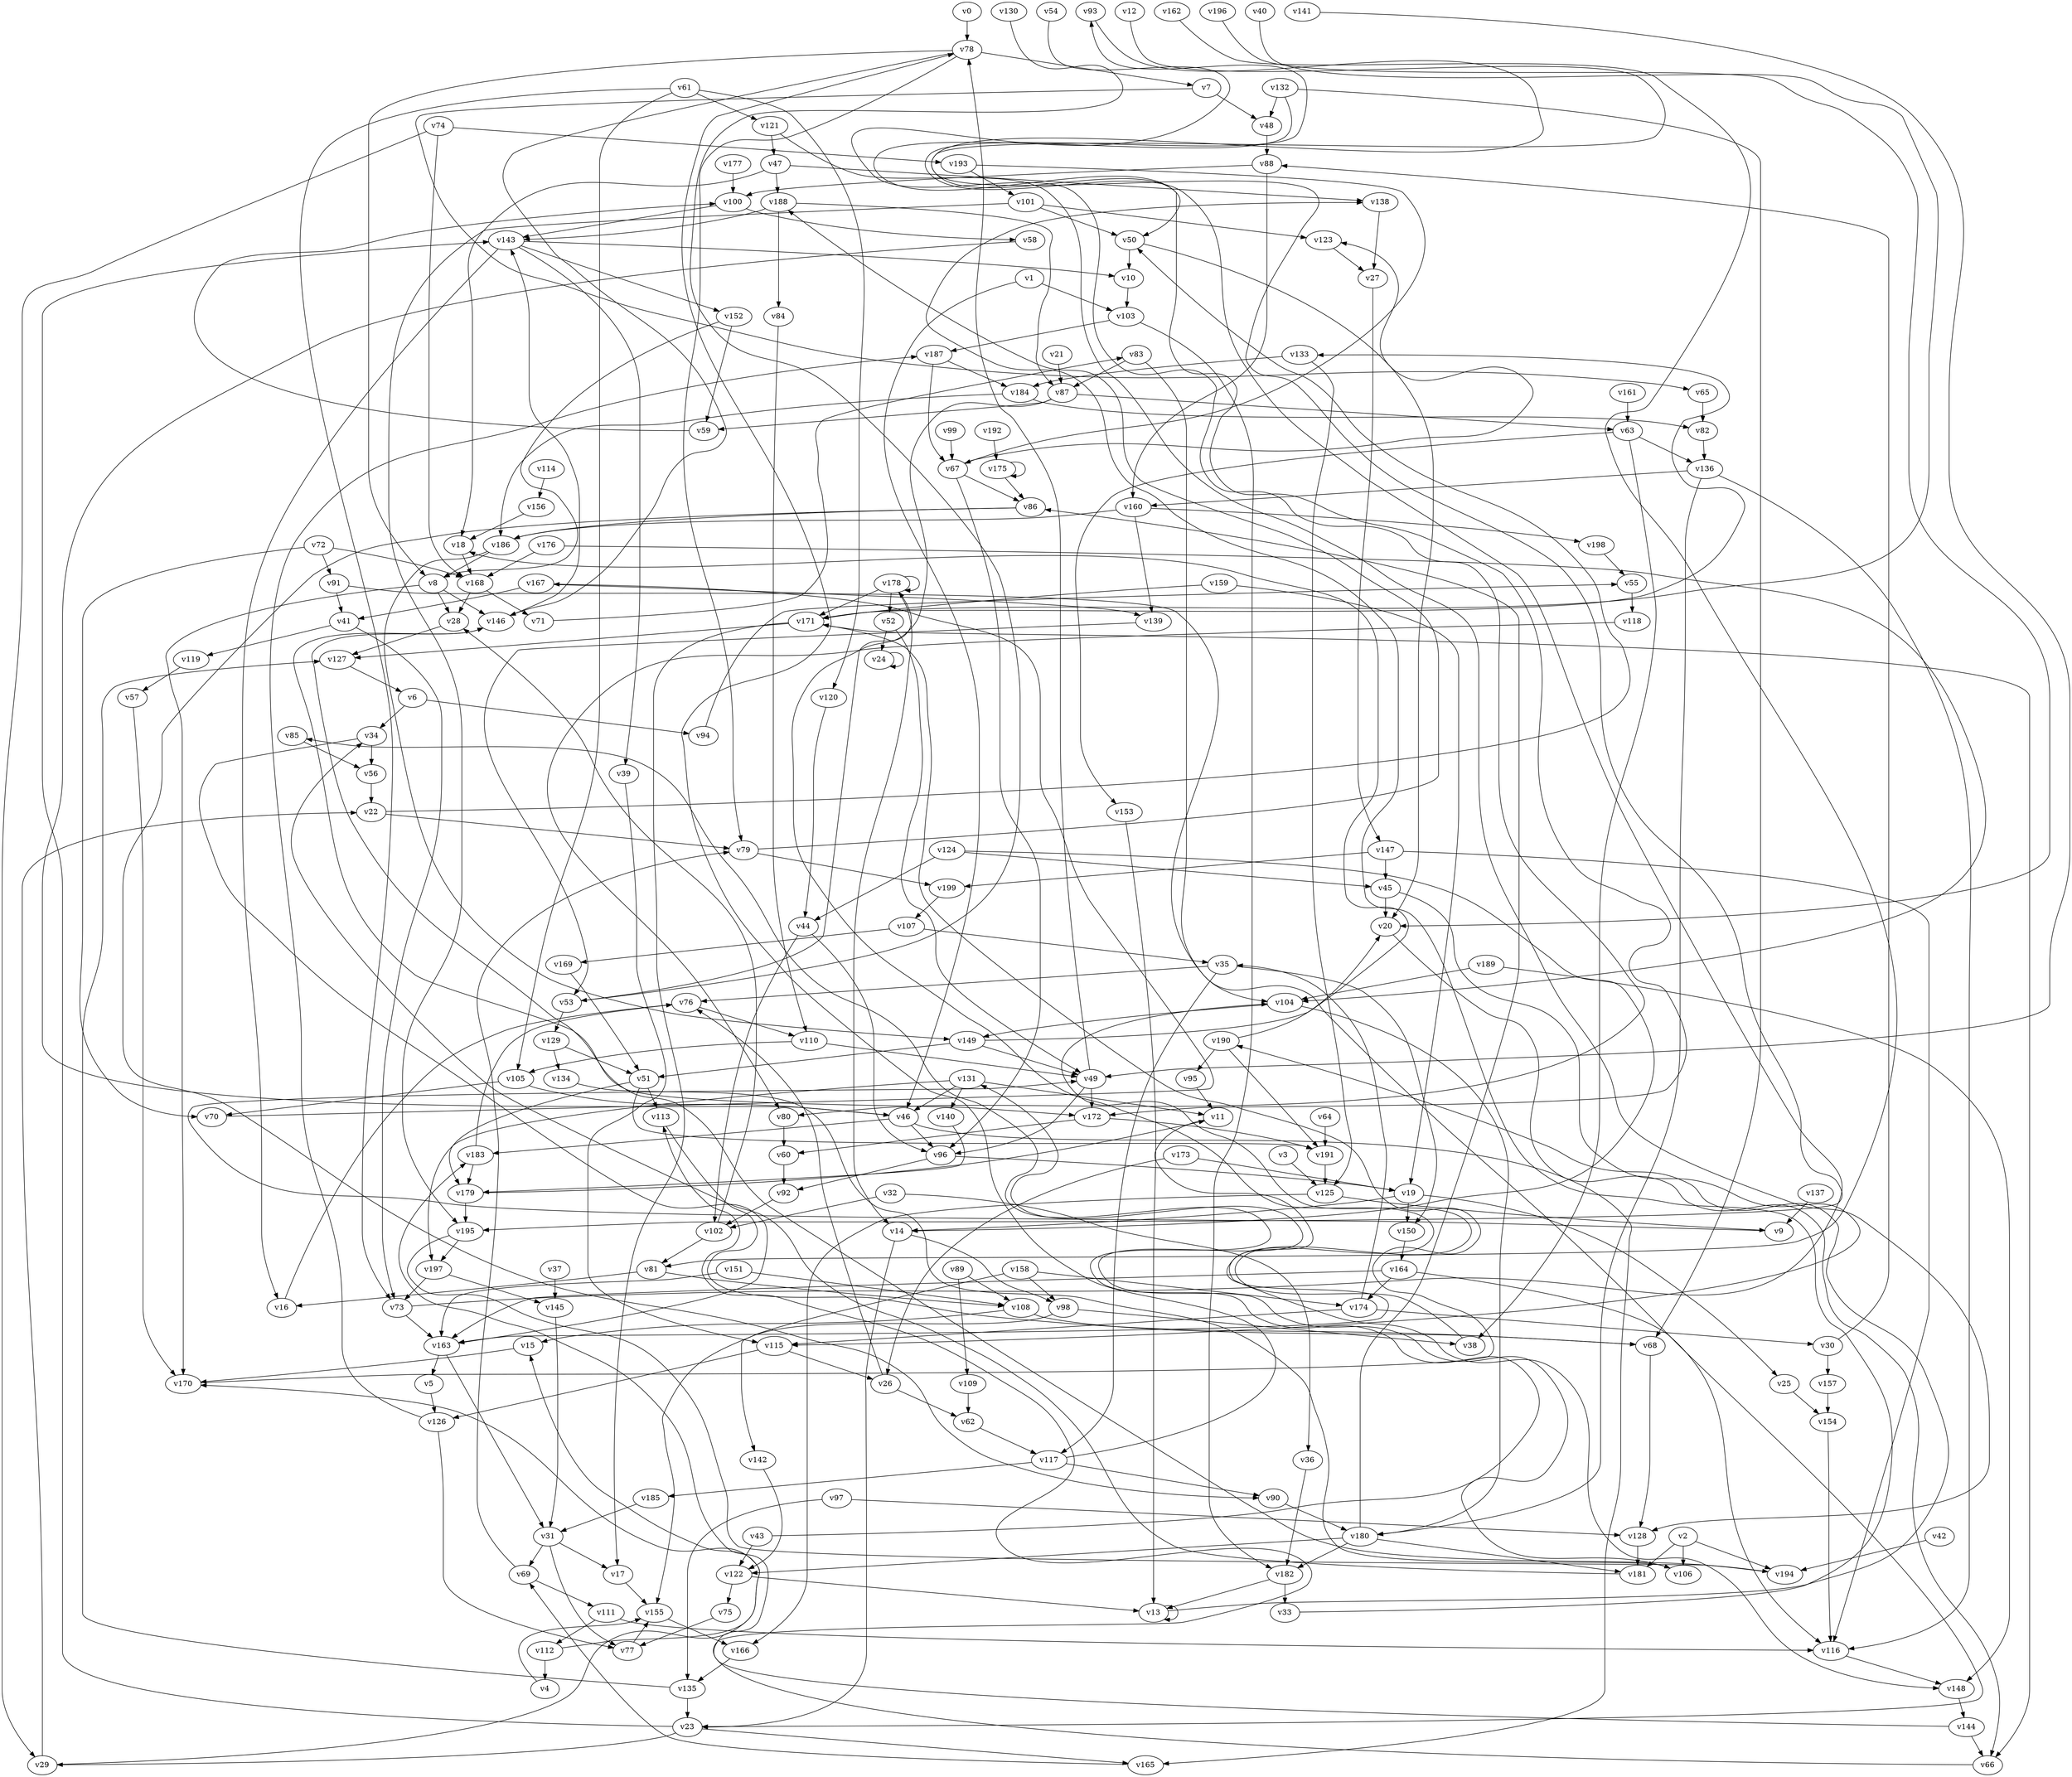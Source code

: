 // Benchmark game 292 - 200 vertices
// time_bound: 22
// targets: v50
digraph G {
    v0 [name="v0", player=1];
    v1 [name="v1", player=1];
    v2 [name="v2", player=0];
    v3 [name="v3", player=1];
    v4 [name="v4", player=1];
    v5 [name="v5", player=0];
    v6 [name="v6", player=1];
    v7 [name="v7", player=1];
    v8 [name="v8", player=1];
    v9 [name="v9", player=1];
    v10 [name="v10", player=0];
    v11 [name="v11", player=0];
    v12 [name="v12", player=1];
    v13 [name="v13", player=0];
    v14 [name="v14", player=1];
    v15 [name="v15", player=0];
    v16 [name="v16", player=0];
    v17 [name="v17", player=0];
    v18 [name="v18", player=0];
    v19 [name="v19", player=0];
    v20 [name="v20", player=1];
    v21 [name="v21", player=0];
    v22 [name="v22", player=1];
    v23 [name="v23", player=1];
    v24 [name="v24", player=1];
    v25 [name="v25", player=1];
    v26 [name="v26", player=0];
    v27 [name="v27", player=0];
    v28 [name="v28", player=1];
    v29 [name="v29", player=1];
    v30 [name="v30", player=0];
    v31 [name="v31", player=1];
    v32 [name="v32", player=1];
    v33 [name="v33", player=0];
    v34 [name="v34", player=1];
    v35 [name="v35", player=0];
    v36 [name="v36", player=0];
    v37 [name="v37", player=0];
    v38 [name="v38", player=1];
    v39 [name="v39", player=1];
    v40 [name="v40", player=0];
    v41 [name="v41", player=0];
    v42 [name="v42", player=0];
    v43 [name="v43", player=0];
    v44 [name="v44", player=0];
    v45 [name="v45", player=0];
    v46 [name="v46", player=0];
    v47 [name="v47", player=0];
    v48 [name="v48", player=1];
    v49 [name="v49", player=0];
    v50 [name="v50", player=0, target=1];
    v51 [name="v51", player=0];
    v52 [name="v52", player=1];
    v53 [name="v53", player=0];
    v54 [name="v54", player=0];
    v55 [name="v55", player=1];
    v56 [name="v56", player=1];
    v57 [name="v57", player=1];
    v58 [name="v58", player=0];
    v59 [name="v59", player=0];
    v60 [name="v60", player=1];
    v61 [name="v61", player=0];
    v62 [name="v62", player=0];
    v63 [name="v63", player=0];
    v64 [name="v64", player=0];
    v65 [name="v65", player=0];
    v66 [name="v66", player=1];
    v67 [name="v67", player=1];
    v68 [name="v68", player=0];
    v69 [name="v69", player=0];
    v70 [name="v70", player=0];
    v71 [name="v71", player=1];
    v72 [name="v72", player=0];
    v73 [name="v73", player=1];
    v74 [name="v74", player=0];
    v75 [name="v75", player=0];
    v76 [name="v76", player=0];
    v77 [name="v77", player=1];
    v78 [name="v78", player=0];
    v79 [name="v79", player=0];
    v80 [name="v80", player=1];
    v81 [name="v81", player=1];
    v82 [name="v82", player=0];
    v83 [name="v83", player=1];
    v84 [name="v84", player=1];
    v85 [name="v85", player=0];
    v86 [name="v86", player=1];
    v87 [name="v87", player=1];
    v88 [name="v88", player=0];
    v89 [name="v89", player=1];
    v90 [name="v90", player=0];
    v91 [name="v91", player=1];
    v92 [name="v92", player=1];
    v93 [name="v93", player=1];
    v94 [name="v94", player=0];
    v95 [name="v95", player=1];
    v96 [name="v96", player=1];
    v97 [name="v97", player=1];
    v98 [name="v98", player=1];
    v99 [name="v99", player=0];
    v100 [name="v100", player=0];
    v101 [name="v101", player=1];
    v102 [name="v102", player=0];
    v103 [name="v103", player=1];
    v104 [name="v104", player=0];
    v105 [name="v105", player=0];
    v106 [name="v106", player=0];
    v107 [name="v107", player=1];
    v108 [name="v108", player=0];
    v109 [name="v109", player=0];
    v110 [name="v110", player=0];
    v111 [name="v111", player=0];
    v112 [name="v112", player=1];
    v113 [name="v113", player=0];
    v114 [name="v114", player=1];
    v115 [name="v115", player=1];
    v116 [name="v116", player=0];
    v117 [name="v117", player=0];
    v118 [name="v118", player=1];
    v119 [name="v119", player=0];
    v120 [name="v120", player=1];
    v121 [name="v121", player=0];
    v122 [name="v122", player=1];
    v123 [name="v123", player=1];
    v124 [name="v124", player=0];
    v125 [name="v125", player=1];
    v126 [name="v126", player=0];
    v127 [name="v127", player=0];
    v128 [name="v128", player=0];
    v129 [name="v129", player=1];
    v130 [name="v130", player=1];
    v131 [name="v131", player=1];
    v132 [name="v132", player=0];
    v133 [name="v133", player=0];
    v134 [name="v134", player=0];
    v135 [name="v135", player=0];
    v136 [name="v136", player=0];
    v137 [name="v137", player=1];
    v138 [name="v138", player=0];
    v139 [name="v139", player=1];
    v140 [name="v140", player=0];
    v141 [name="v141", player=0];
    v142 [name="v142", player=0];
    v143 [name="v143", player=0];
    v144 [name="v144", player=1];
    v145 [name="v145", player=0];
    v146 [name="v146", player=1];
    v147 [name="v147", player=1];
    v148 [name="v148", player=0];
    v149 [name="v149", player=1];
    v150 [name="v150", player=0];
    v151 [name="v151", player=0];
    v152 [name="v152", player=1];
    v153 [name="v153", player=1];
    v154 [name="v154", player=1];
    v155 [name="v155", player=1];
    v156 [name="v156", player=0];
    v157 [name="v157", player=0];
    v158 [name="v158", player=0];
    v159 [name="v159", player=0];
    v160 [name="v160", player=1];
    v161 [name="v161", player=0];
    v162 [name="v162", player=1];
    v163 [name="v163", player=0];
    v164 [name="v164", player=0];
    v165 [name="v165", player=1];
    v166 [name="v166", player=1];
    v167 [name="v167", player=1];
    v168 [name="v168", player=1];
    v169 [name="v169", player=0];
    v170 [name="v170", player=1];
    v171 [name="v171", player=0];
    v172 [name="v172", player=0];
    v173 [name="v173", player=1];
    v174 [name="v174", player=0];
    v175 [name="v175", player=0];
    v176 [name="v176", player=0];
    v177 [name="v177", player=0];
    v178 [name="v178", player=0];
    v179 [name="v179", player=0];
    v180 [name="v180", player=1];
    v181 [name="v181", player=1];
    v182 [name="v182", player=1];
    v183 [name="v183", player=0];
    v184 [name="v184", player=0];
    v185 [name="v185", player=0];
    v186 [name="v186", player=1];
    v187 [name="v187", player=1];
    v188 [name="v188", player=1];
    v189 [name="v189", player=0];
    v190 [name="v190", player=1];
    v191 [name="v191", player=1];
    v192 [name="v192", player=0];
    v193 [name="v193", player=1];
    v194 [name="v194", player=0];
    v195 [name="v195", player=0];
    v196 [name="v196", player=1];
    v197 [name="v197", player=1];
    v198 [name="v198", player=0];
    v199 [name="v199", player=1];

    v0 -> v78;
    v1 -> v103;
    v2 -> v106;
    v3 -> v125;
    v4 -> v155 [constraint="t >= 2"];
    v5 -> v126;
    v6 -> v34;
    v7 -> v65 [constraint="t mod 4 == 0"];
    v8 -> v28;
    v9 -> v49 [constraint="t mod 4 == 0"];
    v10 -> v103;
    v11 -> v148 [constraint="t >= 1"];
    v12 -> v50 [constraint="t >= 5"];
    v13 -> v190 [constraint="t >= 2"];
    v14 -> v98;
    v15 -> v170;
    v16 -> v76;
    v17 -> v155;
    v18 -> v168;
    v19 -> v25;
    v20 -> v66 [constraint="t mod 4 == 0"];
    v21 -> v87;
    v22 -> v50 [constraint="t < 12"];
    v23 -> v143;
    v24 -> v24;
    v25 -> v154;
    v26 -> v62;
    v27 -> v147;
    v28 -> v127;
    v29 -> v170 [constraint="t >= 5"];
    v30 -> v157;
    v31 -> v69;
    v32 -> v36;
    v33 -> v138 [constraint="t >= 1"];
    v34 -> v163 [constraint="t >= 2"];
    v35 -> v76;
    v36 -> v182;
    v37 -> v145;
    v38 -> v104 [constraint="t < 15"];
    v39 -> v115;
    v40 -> v171 [constraint="t >= 3"];
    v41 -> v119;
    v42 -> v194;
    v43 -> v85 [constraint="t < 14"];
    v44 -> v102;
    v45 -> v115 [constraint="t < 11"];
    v46 -> v165;
    v47 -> v18;
    v48 -> v88;
    v49 -> v172;
    v50 -> v20;
    v51 -> v191 [constraint="t >= 5"];
    v52 -> v49 [constraint="t >= 3"];
    v53 -> v178 [constraint="t >= 3"];
    v54 -> v80 [constraint="t < 5"];
    v55 -> v118;
    v56 -> v22;
    v57 -> v170;
    v58 -> v46 [constraint="t mod 4 == 2"];
    v59 -> v100 [constraint="t >= 5"];
    v60 -> v92;
    v61 -> v73;
    v62 -> v117;
    v63 -> v136;
    v64 -> v191;
    v65 -> v82;
    v66 -> v113 [constraint="t >= 3"];
    v67 -> v123 [constraint="t mod 3 == 0"];
    v68 -> v128;
    v69 -> v79;
    v70 -> v167 [constraint="t mod 3 == 2"];
    v71 -> v83 [constraint="t >= 5"];
    v72 -> v91;
    v73 -> v93 [constraint="t mod 3 == 2"];
    v74 -> v193;
    v75 -> v77;
    v76 -> v110;
    v77 -> v155 [constraint="t >= 2"];
    v78 -> v146 [constraint="t >= 3"];
    v79 -> v188 [constraint="t >= 3"];
    v80 -> v60;
    v81 -> v108;
    v82 -> v136;
    v83 -> v104;
    v84 -> v110;
    v85 -> v56;
    v86 -> v90 [constraint="t < 5"];
    v87 -> v163 [constraint="t mod 2 == 0"];
    v88 -> v100;
    v89 -> v108;
    v90 -> v180;
    v91 -> v23 [constraint="t >= 2"];
    v92 -> v102;
    v93 -> v195 [constraint="t >= 2"];
    v94 -> v55 [constraint="t >= 3"];
    v95 -> v11;
    v96 -> v92;
    v97 -> v128;
    v98 -> v155;
    v99 -> v67;
    v100 -> v58;
    v101 -> v50;
    v102 -> v28;
    v103 -> v182;
    v104 -> v180;
    v105 -> v70;
    v106 -> v131 [constraint="t >= 1"];
    v107 -> v169;
    v108 -> v15;
    v109 -> v62;
    v110 -> v105;
    v111 -> v116;
    v112 -> v15 [constraint="t < 8"];
    v113 -> v68 [constraint="t >= 2"];
    v114 -> v156;
    v115 -> v26;
    v116 -> v148;
    v117 -> v78 [constraint="t < 5"];
    v118 -> v80 [constraint="t mod 4 == 0"];
    v119 -> v57;
    v120 -> v44;
    v121 -> v128 [constraint="t >= 4"];
    v122 -> v13;
    v123 -> v27;
    v124 -> v14 [constraint="t mod 5 == 4"];
    v125 -> v166;
    v126 -> v77;
    v127 -> v6;
    v128 -> v181;
    v129 -> v51;
    v130 -> v53 [constraint="t < 6"];
    v131 -> v11;
    v132 -> v172 [constraint="t < 11"];
    v133 -> v184;
    v134 -> v106 [constraint="t < 6"];
    v135 -> v127;
    v136 -> v116;
    v137 -> v9;
    v138 -> v27;
    v139 -> v53 [constraint="t mod 5 == 0"];
    v140 -> v179 [constraint="t mod 3 == 0"];
    v141 -> v49 [constraint="t mod 4 == 2"];
    v142 -> v122;
    v143 -> v10;
    v144 -> v183 [constraint="t >= 5"];
    v145 -> v31;
    v146 -> v172 [constraint="t < 6"];
    v147 -> v116;
    v148 -> v144;
    v149 -> v18 [constraint="t mod 5 == 3"];
    v150 -> v164;
    v151 -> v163;
    v152 -> v8 [constraint="t mod 3 == 0"];
    v153 -> v13;
    v154 -> v116;
    v155 -> v166;
    v156 -> v18;
    v157 -> v154;
    v158 -> v98;
    v159 -> v171;
    v160 -> v139;
    v161 -> v63;
    v162 -> v81 [constraint="t mod 4 == 0"];
    v163 -> v31;
    v164 -> v163;
    v165 -> v69 [constraint="t mod 5 == 3"];
    v166 -> v135;
    v167 -> v41;
    v168 -> v71;
    v169 -> v51;
    v170 -> v171 [constraint="t >= 5"];
    v171 -> v133 [constraint="t < 14"];
    v172 -> v60;
    v173 -> v26;
    v174 -> v35;
    v175 -> v175 [constraint="t >= 1"];
    v176 -> v104 [constraint="t < 12"];
    v177 -> v100;
    v178 -> v52;
    v179 -> v11 [constraint="t mod 5 == 2"];
    v180 -> v122;
    v181 -> v34 [constraint="t mod 4 == 2"];
    v182 -> v13;
    v183 -> v179;
    v184 -> v82;
    v185 -> v31;
    v186 -> v149 [constraint="t mod 2 == 0"];
    v187 -> v67;
    v188 -> v143;
    v189 -> v148;
    v190 -> v20 [constraint="t < 5"];
    v191 -> v125;
    v192 -> v175;
    v193 -> v67 [constraint="t mod 4 == 2"];
    v194 -> v146 [constraint="t mod 3 == 0"];
    v195 -> v194 [constraint="t >= 2"];
    v196 -> v20 [constraint="t mod 5 == 2"];
    v197 -> v145;
    v198 -> v55;
    v199 -> v107;
    v184 -> v186;
    v190 -> v191;
    v91 -> v41;
    v149 -> v49;
    v197 -> v73;
    v43 -> v122;
    v78 -> v8;
    v168 -> v28;
    v144 -> v66;
    v46 -> v183;
    v1 -> v46;
    v46 -> v96;
    v89 -> v109;
    v131 -> v140;
    v132 -> v48;
    v131 -> v197;
    v188 -> v87;
    v103 -> v187;
    v72 -> v168;
    v8 -> v146;
    v159 -> v19;
    v49 -> v96;
    v171 -> v66;
    v47 -> v188;
    v111 -> v112;
    v88 -> v160;
    v78 -> v7;
    v67 -> v96;
    v98 -> v38;
    v19 -> v150;
    v2 -> v181;
    v188 -> v84;
    v143 -> v39;
    v135 -> v23;
    v180 -> v182;
    v47 -> v138;
    v158 -> v142;
    v104 -> v149;
    v8 -> v170;
    v2 -> v194;
    v74 -> v29;
    v164 -> v174;
    v44 -> v96;
    v107 -> v35;
    v132 -> v68;
    v51 -> v113;
    v174 -> v115;
    v189 -> v104;
    v129 -> v134;
    v23 -> v165;
    v61 -> v120;
    v31 -> v17;
    v149 -> v51;
    v125 -> v9;
    v96 -> v19;
    v171 -> v17;
    v49 -> v78;
    v29 -> v22;
    v51 -> v179;
    v41 -> v73;
    v163 -> v5;
    v108 -> v68;
    v178 -> v178;
    v74 -> v168;
    v87 -> v63;
    v63 -> v153;
    v101 -> v195;
    v61 -> v121;
    v160 -> v198;
    v193 -> v101;
    v179 -> v195;
    v182 -> v33;
    v19 -> v14;
    v112 -> v4;
    v178 -> v171;
    v124 -> v45;
    v151 -> v108;
    v178 -> v14;
    v73 -> v163;
    v105 -> v46;
    v34 -> v56;
    v61 -> v105;
    v102 -> v81;
    v122 -> v75;
    v167 -> v139;
    v78 -> v79;
    v147 -> v45;
    v136 -> v160;
    v6 -> v94;
    v158 -> v174;
    v187 -> v184;
    v146 -> v143;
    v67 -> v86;
    v26 -> v76;
    v175 -> v86;
    v7 -> v48;
    v69 -> v111;
    v121 -> v47;
    v79 -> v199;
    v176 -> v168;
    v63 -> v38;
    v131 -> v46;
    v152 -> v59;
    v126 -> v187;
    v52 -> v24;
    v32 -> v102;
    v35 -> v150;
    v30 -> v88;
    v13 -> v13;
    v87 -> v59;
    v53 -> v129;
    v180 -> v86;
    v45 -> v20;
    v115 -> v126;
    v195 -> v197;
    v183 -> v76;
    v97 -> v135;
    v190 -> v95;
    v160 -> v186;
    v117 -> v185;
    v143 -> v152;
    v50 -> v10;
    v110 -> v49;
    v81 -> v16;
    v171 -> v127;
    v22 -> v79;
    v72 -> v70;
    v117 -> v90;
    v100 -> v143;
    v173 -> v19;
    v124 -> v44;
    v164 -> v116;
    v186 -> v8;
    v31 -> v77;
    v136 -> v180;
    v86 -> v186;
    v14 -> v23;
    v133 -> v125;
    v101 -> v123;
    v35 -> v117;
    v23 -> v29;
    v180 -> v181;
    v147 -> v199;
    v172 -> v191;
    v83 -> v87;
    v143 -> v16;
    v174 -> v30;
}
